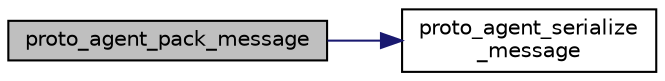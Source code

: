 digraph "proto_agent_pack_message"
{
 // LATEX_PDF_SIZE
  edge [fontname="Helvetica",fontsize="10",labelfontname="Helvetica",labelfontsize="10"];
  node [fontname="Helvetica",fontsize="10",shape=record];
  rankdir="LR";
  Node1 [label="proto_agent_pack_message",height=0.2,width=0.4,color="black", fillcolor="grey75", style="filled", fontcolor="black",tooltip=" "];
  Node1 -> Node2 [color="midnightblue",fontsize="10",style="solid",fontname="Helvetica"];
  Node2 [label="proto_agent_serialize\l_message",height=0.2,width=0.4,color="black", fillcolor="white", style="filled",URL="$proto__agent__common_8c.html#adb50bd9dc216d34704271440247688e5",tooltip=" "];
}
